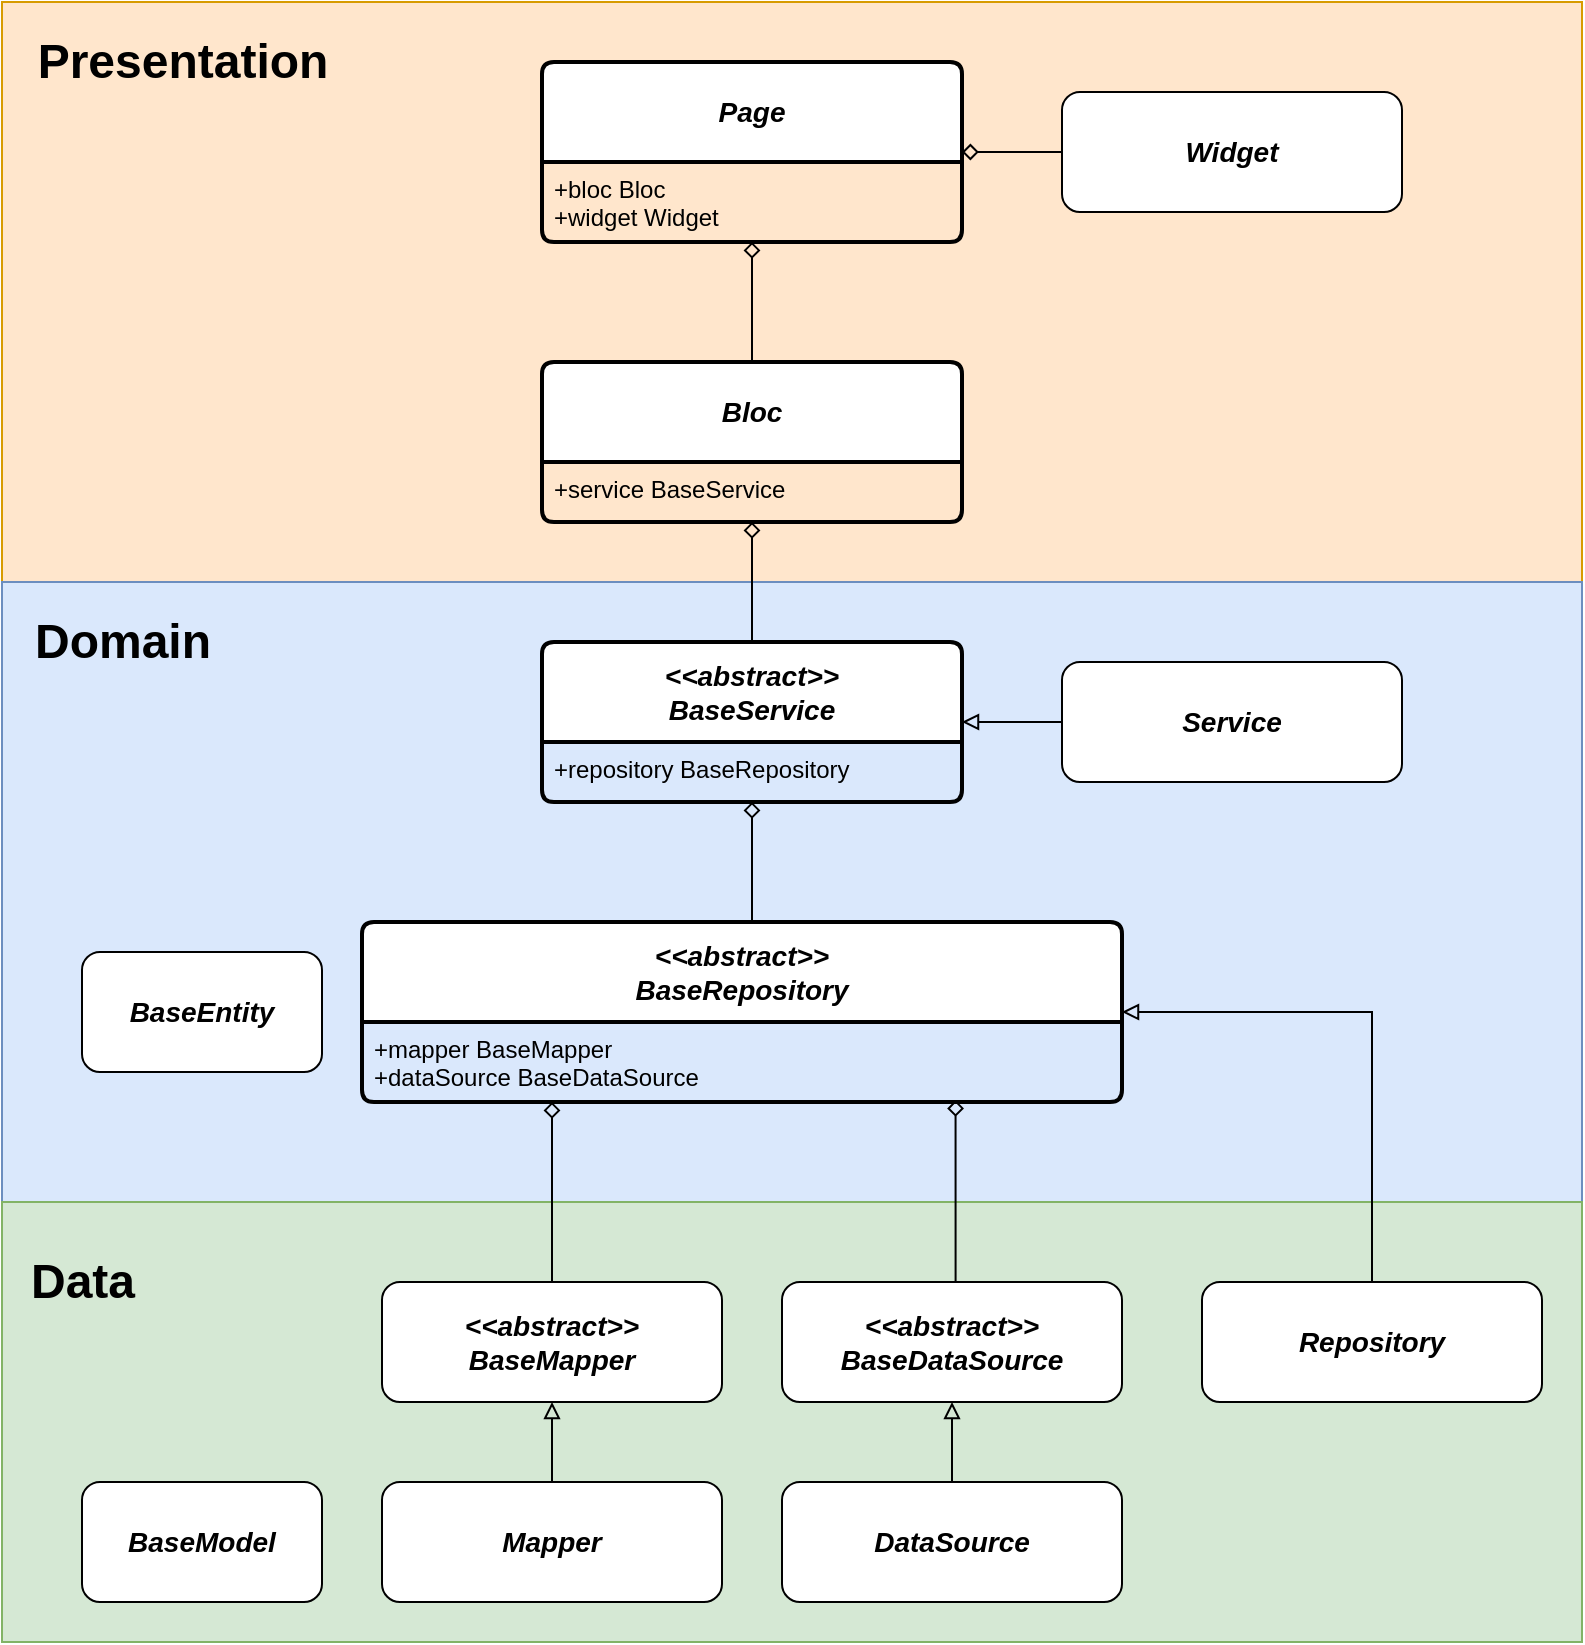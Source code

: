 <mxfile version="21.1.8" type="device">
  <diagram name="Page-1" id="FdU1NEX-5cpGAt7C6ZbX">
    <mxGraphModel dx="1562" dy="832" grid="1" gridSize="10" guides="1" tooltips="1" connect="1" arrows="1" fold="1" page="1" pageScale="1" pageWidth="850" pageHeight="1100" math="0" shadow="0">
      <root>
        <mxCell id="0" />
        <mxCell id="1" parent="0" />
        <mxCell id="BoGLa-P0DjGAfmS0jR-m-34" value="" style="rounded=0;whiteSpace=wrap;html=1;fillColor=#ffe6cc;strokeColor=#d79b00;" vertex="1" parent="1">
          <mxGeometry x="80" y="110" width="790" height="290" as="geometry" />
        </mxCell>
        <mxCell id="BoGLa-P0DjGAfmS0jR-m-33" value="" style="rounded=0;whiteSpace=wrap;html=1;fillColor=#dae8fc;strokeColor=#6c8ebf;" vertex="1" parent="1">
          <mxGeometry x="80" y="400" width="790" height="310" as="geometry" />
        </mxCell>
        <mxCell id="BoGLa-P0DjGAfmS0jR-m-32" value="" style="rounded=0;whiteSpace=wrap;html=1;fillColor=#d5e8d4;strokeColor=#82b366;" vertex="1" parent="1">
          <mxGeometry x="80" y="710" width="790" height="220" as="geometry" />
        </mxCell>
        <mxCell id="BoGLa-P0DjGAfmS0jR-m-1" value="&lt;b&gt;&lt;i&gt;&lt;font style=&quot;font-size: 14px;&quot;&gt;BaseModel&lt;/font&gt;&lt;/i&gt;&lt;/b&gt;" style="rounded=1;whiteSpace=wrap;html=1;" vertex="1" parent="1">
          <mxGeometry x="120" y="850" width="120" height="60" as="geometry" />
        </mxCell>
        <mxCell id="BoGLa-P0DjGAfmS0jR-m-2" value="&lt;b&gt;&lt;i&gt;&lt;font style=&quot;font-size: 14px;&quot;&gt;BaseEntity&lt;/font&gt;&lt;/i&gt;&lt;/b&gt;" style="rounded=1;whiteSpace=wrap;html=1;" vertex="1" parent="1">
          <mxGeometry x="120" y="585" width="120" height="60" as="geometry" />
        </mxCell>
        <mxCell id="BoGLa-P0DjGAfmS0jR-m-12" style="edgeStyle=orthogonalEdgeStyle;rounded=0;orthogonalLoop=1;jettySize=auto;html=1;entryX=0.25;entryY=1;entryDx=0;entryDy=0;endArrow=diamond;endFill=0;exitX=0.5;exitY=0;exitDx=0;exitDy=0;" edge="1" parent="1" source="BoGLa-P0DjGAfmS0jR-m-3" target="BoGLa-P0DjGAfmS0jR-m-11">
          <mxGeometry relative="1" as="geometry">
            <Array as="points">
              <mxPoint x="355" y="670" />
            </Array>
          </mxGeometry>
        </mxCell>
        <mxCell id="BoGLa-P0DjGAfmS0jR-m-3" value="&lt;b&gt;&lt;i&gt;&lt;font style=&quot;font-size: 14px;&quot;&gt;&amp;lt;&amp;lt;abstract&amp;gt;&amp;gt;&lt;br&gt;BaseMapper&lt;br&gt;&lt;/font&gt;&lt;/i&gt;&lt;/b&gt;" style="rounded=1;whiteSpace=wrap;html=1;" vertex="1" parent="1">
          <mxGeometry x="270" y="750" width="170" height="60" as="geometry" />
        </mxCell>
        <mxCell id="BoGLa-P0DjGAfmS0jR-m-6" style="edgeStyle=orthogonalEdgeStyle;rounded=0;orthogonalLoop=1;jettySize=auto;html=1;entryX=0.5;entryY=1;entryDx=0;entryDy=0;endArrow=block;endFill=0;" edge="1" parent="1" source="BoGLa-P0DjGAfmS0jR-m-5" target="BoGLa-P0DjGAfmS0jR-m-3">
          <mxGeometry relative="1" as="geometry" />
        </mxCell>
        <mxCell id="BoGLa-P0DjGAfmS0jR-m-5" value="&lt;b&gt;&lt;i&gt;&lt;font style=&quot;font-size: 14px;&quot;&gt;Mapper&lt;br&gt;&lt;/font&gt;&lt;/i&gt;&lt;/b&gt;" style="rounded=1;whiteSpace=wrap;html=1;" vertex="1" parent="1">
          <mxGeometry x="270" y="850" width="170" height="60" as="geometry" />
        </mxCell>
        <mxCell id="BoGLa-P0DjGAfmS0jR-m-13" style="edgeStyle=orthogonalEdgeStyle;rounded=0;orthogonalLoop=1;jettySize=auto;html=1;entryX=0.781;entryY=0.975;entryDx=0;entryDy=0;endArrow=diamond;endFill=0;exitX=0.5;exitY=0;exitDx=0;exitDy=0;entryPerimeter=0;" edge="1" parent="1" source="BoGLa-P0DjGAfmS0jR-m-7" target="BoGLa-P0DjGAfmS0jR-m-11">
          <mxGeometry relative="1" as="geometry">
            <Array as="points">
              <mxPoint x="557" y="750" />
            </Array>
          </mxGeometry>
        </mxCell>
        <mxCell id="BoGLa-P0DjGAfmS0jR-m-7" value="&lt;b&gt;&lt;i&gt;&lt;font style=&quot;font-size: 14px;&quot;&gt;&amp;lt;&amp;lt;abstract&amp;gt;&amp;gt;&lt;br&gt;BaseDataSource&lt;br&gt;&lt;/font&gt;&lt;/i&gt;&lt;/b&gt;" style="rounded=1;whiteSpace=wrap;html=1;" vertex="1" parent="1">
          <mxGeometry x="470" y="750" width="170" height="60" as="geometry" />
        </mxCell>
        <mxCell id="BoGLa-P0DjGAfmS0jR-m-9" value="" style="edgeStyle=orthogonalEdgeStyle;rounded=0;orthogonalLoop=1;jettySize=auto;html=1;endArrow=block;endFill=0;" edge="1" parent="1" source="BoGLa-P0DjGAfmS0jR-m-8" target="BoGLa-P0DjGAfmS0jR-m-7">
          <mxGeometry relative="1" as="geometry" />
        </mxCell>
        <mxCell id="BoGLa-P0DjGAfmS0jR-m-8" value="&lt;b&gt;&lt;i&gt;&lt;font style=&quot;font-size: 14px;&quot;&gt;DataSource&lt;br&gt;&lt;/font&gt;&lt;/i&gt;&lt;/b&gt;" style="rounded=1;whiteSpace=wrap;html=1;" vertex="1" parent="1">
          <mxGeometry x="470" y="850" width="170" height="60" as="geometry" />
        </mxCell>
        <mxCell id="BoGLa-P0DjGAfmS0jR-m-17" value="" style="edgeStyle=orthogonalEdgeStyle;rounded=0;orthogonalLoop=1;jettySize=auto;html=1;endArrow=diamond;endFill=0;" edge="1" parent="1" source="BoGLa-P0DjGAfmS0jR-m-10" target="BoGLa-P0DjGAfmS0jR-m-15">
          <mxGeometry relative="1" as="geometry">
            <Array as="points">
              <mxPoint x="455" y="560" />
              <mxPoint x="455" y="560" />
            </Array>
          </mxGeometry>
        </mxCell>
        <mxCell id="BoGLa-P0DjGAfmS0jR-m-10" value="&lt;b style=&quot;border-color: var(--border-color); font-size: 12px;&quot;&gt;&lt;i style=&quot;border-color: var(--border-color);&quot;&gt;&lt;font style=&quot;border-color: var(--border-color); font-size: 14px;&quot;&gt;&amp;lt;&amp;lt;abstract&amp;gt;&amp;gt;&lt;br style=&quot;border-color: var(--border-color);&quot;&gt;BaseRepository&lt;/font&gt;&lt;/i&gt;&lt;/b&gt;" style="swimlane;childLayout=stackLayout;horizontal=1;startSize=50;horizontalStack=0;rounded=1;fontSize=14;fontStyle=0;strokeWidth=2;resizeParent=0;resizeLast=1;shadow=0;dashed=0;align=center;arcSize=4;whiteSpace=wrap;html=1;fillStyle=auto;" vertex="1" parent="1">
          <mxGeometry x="260" y="570" width="380" height="90" as="geometry" />
        </mxCell>
        <mxCell id="BoGLa-P0DjGAfmS0jR-m-11" value="+mapper BaseMapper&lt;br&gt;+dataSource BaseDataSource" style="align=left;strokeColor=none;fillColor=none;spacingLeft=4;fontSize=12;verticalAlign=top;resizable=0;rotatable=0;part=1;html=1;" vertex="1" parent="BoGLa-P0DjGAfmS0jR-m-10">
          <mxGeometry y="50" width="380" height="40" as="geometry" />
        </mxCell>
        <mxCell id="BoGLa-P0DjGAfmS0jR-m-26" value="" style="edgeStyle=orthogonalEdgeStyle;rounded=0;orthogonalLoop=1;jettySize=auto;html=1;endArrow=diamond;endFill=0;" edge="1" parent="1" source="BoGLa-P0DjGAfmS0jR-m-14" target="BoGLa-P0DjGAfmS0jR-m-25">
          <mxGeometry relative="1" as="geometry" />
        </mxCell>
        <mxCell id="BoGLa-P0DjGAfmS0jR-m-14" value="&lt;b style=&quot;border-color: var(--border-color); font-size: 12px;&quot;&gt;&lt;i style=&quot;border-color: var(--border-color);&quot;&gt;&lt;font style=&quot;border-color: var(--border-color); font-size: 14px;&quot;&gt;&amp;lt;&amp;lt;abstract&amp;gt;&amp;gt;&lt;br style=&quot;border-color: var(--border-color);&quot;&gt;BaseService&lt;/font&gt;&lt;/i&gt;&lt;/b&gt;" style="swimlane;childLayout=stackLayout;horizontal=1;startSize=50;horizontalStack=0;rounded=1;fontSize=14;fontStyle=0;strokeWidth=2;resizeParent=0;resizeLast=1;shadow=0;dashed=0;align=center;arcSize=4;whiteSpace=wrap;html=1;" vertex="1" parent="1">
          <mxGeometry x="350" y="430" width="210" height="80" as="geometry" />
        </mxCell>
        <mxCell id="BoGLa-P0DjGAfmS0jR-m-15" value="+repository BaseRepository&lt;br&gt;" style="align=left;strokeColor=none;fillColor=none;spacingLeft=4;fontSize=12;verticalAlign=top;resizable=0;rotatable=0;part=1;html=1;" vertex="1" parent="BoGLa-P0DjGAfmS0jR-m-14">
          <mxGeometry y="50" width="210" height="30" as="geometry" />
        </mxCell>
        <mxCell id="BoGLa-P0DjGAfmS0jR-m-20" value="" style="edgeStyle=orthogonalEdgeStyle;rounded=0;orthogonalLoop=1;jettySize=auto;html=1;entryX=1;entryY=0.5;entryDx=0;entryDy=0;endArrow=block;endFill=0;exitX=0.5;exitY=0;exitDx=0;exitDy=0;" edge="1" parent="1" source="BoGLa-P0DjGAfmS0jR-m-18" target="BoGLa-P0DjGAfmS0jR-m-10">
          <mxGeometry relative="1" as="geometry" />
        </mxCell>
        <mxCell id="BoGLa-P0DjGAfmS0jR-m-18" value="&lt;b&gt;&lt;i&gt;&lt;font style=&quot;font-size: 14px;&quot;&gt;Repository&lt;br&gt;&lt;/font&gt;&lt;/i&gt;&lt;/b&gt;" style="rounded=1;whiteSpace=wrap;html=1;" vertex="1" parent="1">
          <mxGeometry x="680" y="750" width="170" height="60" as="geometry" />
        </mxCell>
        <mxCell id="BoGLa-P0DjGAfmS0jR-m-22" value="" style="edgeStyle=orthogonalEdgeStyle;rounded=0;orthogonalLoop=1;jettySize=auto;html=1;entryX=1;entryY=0.5;entryDx=0;entryDy=0;endArrow=block;endFill=0;" edge="1" parent="1" source="BoGLa-P0DjGAfmS0jR-m-21" target="BoGLa-P0DjGAfmS0jR-m-14">
          <mxGeometry relative="1" as="geometry" />
        </mxCell>
        <mxCell id="BoGLa-P0DjGAfmS0jR-m-21" value="&lt;b&gt;&lt;i&gt;&lt;font style=&quot;font-size: 14px;&quot;&gt;Service&lt;br&gt;&lt;/font&gt;&lt;/i&gt;&lt;/b&gt;" style="rounded=1;whiteSpace=wrap;html=1;" vertex="1" parent="1">
          <mxGeometry x="610" y="440" width="170" height="60" as="geometry" />
        </mxCell>
        <mxCell id="BoGLa-P0DjGAfmS0jR-m-29" value="" style="edgeStyle=orthogonalEdgeStyle;rounded=0;orthogonalLoop=1;jettySize=auto;html=1;endArrow=diamond;endFill=0;" edge="1" parent="1" source="BoGLa-P0DjGAfmS0jR-m-24" target="BoGLa-P0DjGAfmS0jR-m-28">
          <mxGeometry relative="1" as="geometry" />
        </mxCell>
        <mxCell id="BoGLa-P0DjGAfmS0jR-m-24" value="&lt;b&gt;&lt;i&gt;Bloc&lt;/i&gt;&lt;/b&gt;" style="swimlane;childLayout=stackLayout;horizontal=1;startSize=50;horizontalStack=0;rounded=1;fontSize=14;fontStyle=0;strokeWidth=2;resizeParent=0;resizeLast=1;shadow=0;dashed=0;align=center;arcSize=4;whiteSpace=wrap;html=1;" vertex="1" parent="1">
          <mxGeometry x="350" y="290" width="210" height="80" as="geometry" />
        </mxCell>
        <mxCell id="BoGLa-P0DjGAfmS0jR-m-25" value="+service BaseService" style="align=left;strokeColor=none;fillColor=none;spacingLeft=4;fontSize=12;verticalAlign=top;resizable=0;rotatable=0;part=1;html=1;" vertex="1" parent="BoGLa-P0DjGAfmS0jR-m-24">
          <mxGeometry y="50" width="210" height="30" as="geometry" />
        </mxCell>
        <mxCell id="BoGLa-P0DjGAfmS0jR-m-31" value="" style="edgeStyle=orthogonalEdgeStyle;rounded=0;orthogonalLoop=1;jettySize=auto;html=1;entryX=1;entryY=0.5;entryDx=0;entryDy=0;endArrow=diamond;endFill=0;" edge="1" parent="1" source="BoGLa-P0DjGAfmS0jR-m-30" target="BoGLa-P0DjGAfmS0jR-m-27">
          <mxGeometry relative="1" as="geometry" />
        </mxCell>
        <mxCell id="BoGLa-P0DjGAfmS0jR-m-30" value="&lt;b&gt;&lt;i&gt;&lt;font style=&quot;font-size: 14px;&quot;&gt;Widget&lt;br&gt;&lt;/font&gt;&lt;/i&gt;&lt;/b&gt;" style="rounded=1;whiteSpace=wrap;html=1;" vertex="1" parent="1">
          <mxGeometry x="610" y="155" width="170" height="60" as="geometry" />
        </mxCell>
        <mxCell id="BoGLa-P0DjGAfmS0jR-m-27" value="&lt;b&gt;&lt;i&gt;Page&lt;/i&gt;&lt;/b&gt;" style="swimlane;childLayout=stackLayout;horizontal=1;startSize=50;horizontalStack=0;rounded=1;fontSize=14;fontStyle=0;strokeWidth=2;resizeParent=0;resizeLast=1;shadow=0;dashed=0;align=center;arcSize=4;whiteSpace=wrap;html=1;" vertex="1" parent="1">
          <mxGeometry x="350" y="140" width="210" height="90" as="geometry" />
        </mxCell>
        <mxCell id="BoGLa-P0DjGAfmS0jR-m-28" value="+bloc Bloc&lt;br&gt;+widget Widget" style="align=left;strokeColor=none;fillColor=none;spacingLeft=4;fontSize=12;verticalAlign=top;resizable=0;rotatable=0;part=1;html=1;" vertex="1" parent="BoGLa-P0DjGAfmS0jR-m-27">
          <mxGeometry y="50" width="210" height="40" as="geometry" />
        </mxCell>
        <mxCell id="BoGLa-P0DjGAfmS0jR-m-35" value="Presentation" style="text;strokeColor=none;fillColor=none;html=1;fontSize=24;fontStyle=1;verticalAlign=middle;align=center;" vertex="1" parent="1">
          <mxGeometry x="90" y="120" width="160" height="40" as="geometry" />
        </mxCell>
        <mxCell id="BoGLa-P0DjGAfmS0jR-m-36" value="Domain" style="text;strokeColor=none;fillColor=none;html=1;fontSize=24;fontStyle=1;verticalAlign=middle;align=center;" vertex="1" parent="1">
          <mxGeometry x="90" y="410" width="100" height="40" as="geometry" />
        </mxCell>
        <mxCell id="BoGLa-P0DjGAfmS0jR-m-37" value="Data" style="text;strokeColor=none;fillColor=none;html=1;fontSize=24;fontStyle=1;verticalAlign=middle;align=center;" vertex="1" parent="1">
          <mxGeometry x="90" y="730" width="60" height="40" as="geometry" />
        </mxCell>
      </root>
    </mxGraphModel>
  </diagram>
</mxfile>
